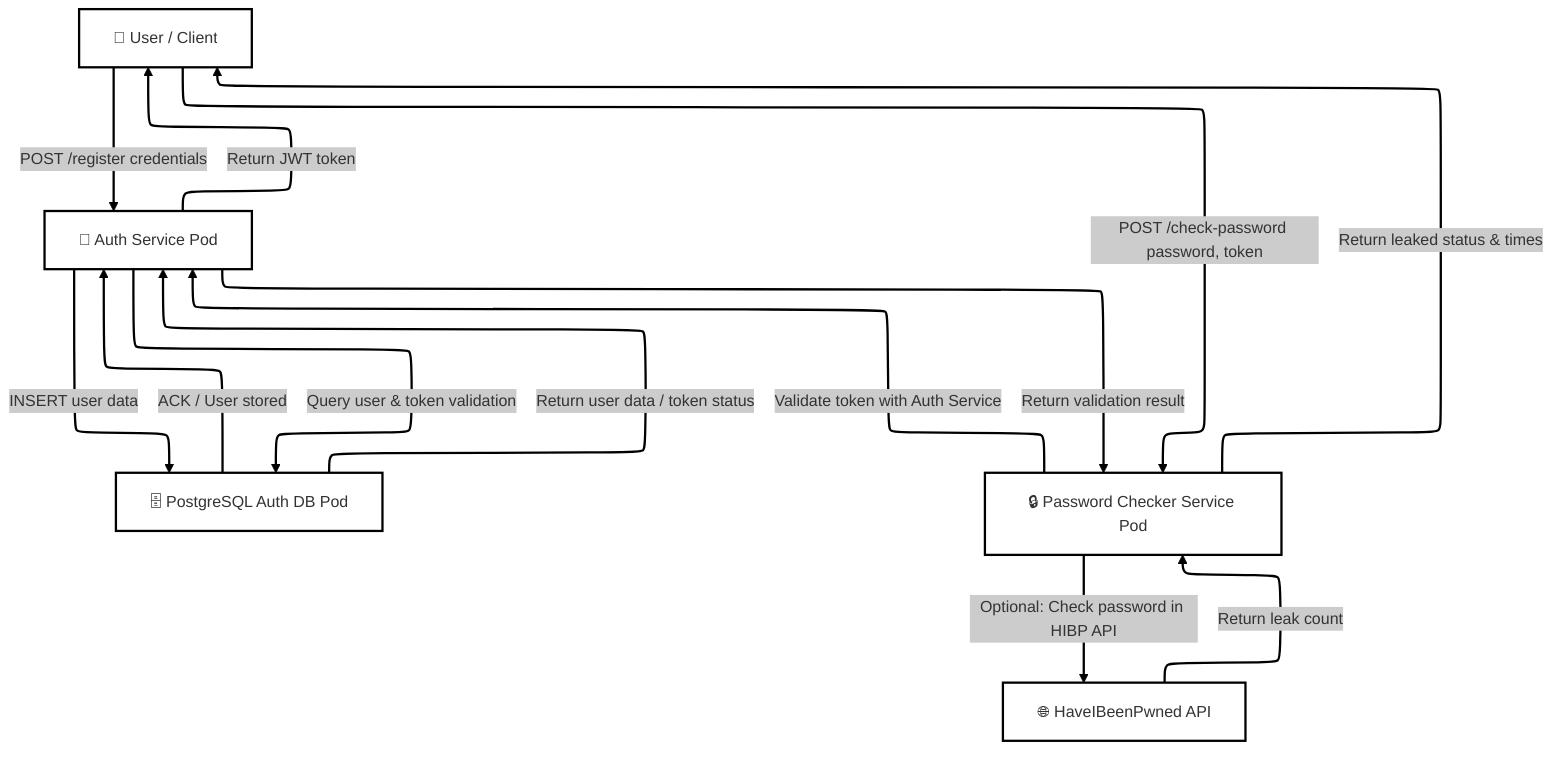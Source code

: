 ---
config:
  layout: elk
  theme: neo
---
flowchart TD
    Client["👤 User / Client"] -- POST /register credentials --> AuthService["🔑 Auth Service Pod"]
    AuthService -- INSERT user data --> AuthDB["🗄️ PostgreSQL Auth DB Pod"]
    AuthDB -- ACK / User stored --> AuthService
    AuthService -- Return JWT token --> Client
    Client -- "POST /check-password password, token" --> PasswordChecker["🔒 Password Checker Service Pod"]
    PasswordChecker -- Validate token with Auth Service --> AuthService
    AuthService -- Query user & token validation --> AuthDB
    AuthDB -- Return user data / token status --> AuthService
    AuthService -- Return validation result --> PasswordChecker
    PasswordChecker -- Optional: Check password in HIBP API --> HIBP["🌐 HaveIBeenPwned API"]
    HIBP -- Return leak count --> PasswordChecker
    PasswordChecker -- Return leaked status & times --> Client